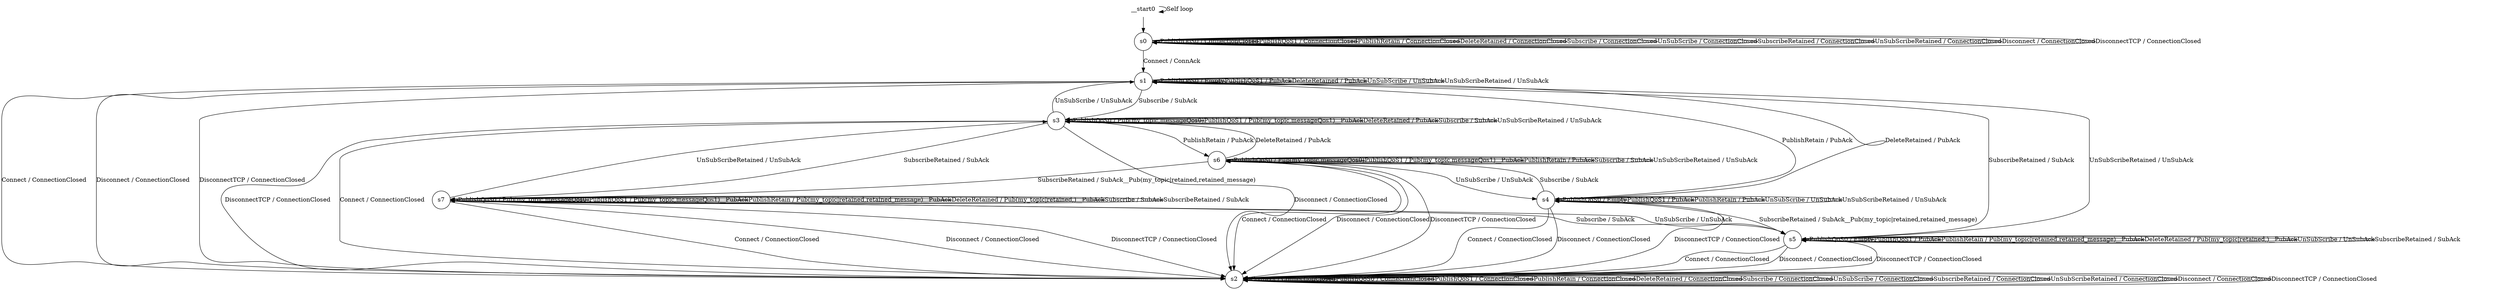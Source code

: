 digraph g {
	graph [name=g];
	__start0	[shape=none];
	__start0 -> __start0	[key=0,
		label="Self loop"];
	s0	[label=s0,
		shape=circle];
	__start0 -> s0	[key=0];
	s0 -> s0	[key=0,
		label="PublishQoS0 / ConnectionClosed"];
	s0 -> s0	[key=1,
		label="PublishQoS1 / ConnectionClosed"];
	s0 -> s0	[key=2,
		label="PublishRetain / ConnectionClosed"];
	s0 -> s0	[key=3,
		label="DeleteRetained / ConnectionClosed"];
	s0 -> s0	[key=4,
		label="Subscribe / ConnectionClosed"];
	s0 -> s0	[key=5,
		label="UnSubScribe / ConnectionClosed"];
	s0 -> s0	[key=6,
		label="SubscribeRetained / ConnectionClosed"];
	s0 -> s0	[key=7,
		label="UnSubScribeRetained / ConnectionClosed"];
	s0 -> s0	[key=8,
		label="Disconnect / ConnectionClosed"];
	s0 -> s0	[key=9,
		label="DisconnectTCP / ConnectionClosed"];
	s1	[label=s1,
		shape=circle];
	s0 -> s1	[key=0,
		label="Connect / ConnAck"];
	s1 -> s1	[key=0,
		label="PublishQoS0 / Empty"];
	s1 -> s1	[key=1,
		label="PublishQoS1 / PubAck"];
	s1 -> s1	[key=2,
		label="DeleteRetained / PubAck"];
	s1 -> s1	[key=3,
		label="UnSubScribe / UnSubAck"];
	s1 -> s1	[key=4,
		label="UnSubScribeRetained / UnSubAck"];
	s2	[label=s2,
		shape=circle];
	s1 -> s2	[key=0,
		label="Connect / ConnectionClosed"];
	s1 -> s2	[key=1,
		label="Disconnect / ConnectionClosed"];
	s1 -> s2	[key=2,
		label="DisconnectTCP / ConnectionClosed"];
	s3	[label=s3,
		shape=circle];
	s1 -> s3	[key=0,
		label="Subscribe / SubAck"];
	s4	[label=s4,
		shape=circle];
	s1 -> s4	[key=0,
		label="PublishRetain / PubAck"];
	s5	[label=s5,
		shape=circle];
	s1 -> s5	[key=0,
		label="SubscribeRetained / SubAck"];
	s2 -> s2	[key=0,
		label="Connect / ConnectionClosed"];
	s2 -> s2	[key=1,
		label="PublishQoS0 / ConnectionClosed"];
	s2 -> s2	[key=2,
		label="PublishQoS1 / ConnectionClosed"];
	s2 -> s2	[key=3,
		label="PublishRetain / ConnectionClosed"];
	s2 -> s2	[key=4,
		label="DeleteRetained / ConnectionClosed"];
	s2 -> s2	[key=5,
		label="Subscribe / ConnectionClosed"];
	s2 -> s2	[key=6,
		label="UnSubScribe / ConnectionClosed"];
	s2 -> s2	[key=7,
		label="SubscribeRetained / ConnectionClosed"];
	s2 -> s2	[key=8,
		label="UnSubScribeRetained / ConnectionClosed"];
	s2 -> s2	[key=9,
		label="Disconnect / ConnectionClosed"];
	s2 -> s2	[key=10,
		label="DisconnectTCP / ConnectionClosed"];
	s3 -> s1	[key=0,
		label="UnSubScribe / UnSubAck"];
	s3 -> s2	[key=0,
		label="Connect / ConnectionClosed"];
	s3 -> s2	[key=1,
		label="Disconnect / ConnectionClosed"];
	s3 -> s2	[key=2,
		label="DisconnectTCP / ConnectionClosed"];
	s3 -> s3	[key=0,
		label="PublishQoS0 / Pub(my_topic,messageQos0)"];
	s3 -> s3	[key=1,
		label="PublishQoS1 / Pub(my_topic,messageQos1)__PubAck"];
	s3 -> s3	[key=2,
		label="DeleteRetained / PubAck"];
	s3 -> s3	[key=3,
		label="Subscribe / SubAck"];
	s3 -> s3	[key=4,
		label="UnSubScribeRetained / UnSubAck"];
	s6	[label=s6,
		shape=circle];
	s3 -> s6	[key=0,
		label="PublishRetain / PubAck"];
	s7	[label=s7,
		shape=circle];
	s3 -> s7	[key=0,
		label="SubscribeRetained / SubAck"];
	s4 -> s1	[key=0,
		label="DeleteRetained / PubAck"];
	s4 -> s2	[key=0,
		label="Connect / ConnectionClosed"];
	s4 -> s2	[key=1,
		label="Disconnect / ConnectionClosed"];
	s4 -> s2	[key=2,
		label="DisconnectTCP / ConnectionClosed"];
	s4 -> s4	[key=0,
		label="PublishQoS0 / Empty"];
	s4 -> s4	[key=1,
		label="PublishQoS1 / PubAck"];
	s4 -> s4	[key=2,
		label="PublishRetain / PubAck"];
	s4 -> s4	[key=3,
		label="UnSubScribe / UnSubAck"];
	s4 -> s4	[key=4,
		label="UnSubScribeRetained / UnSubAck"];
	s4 -> s5	[key=0,
		label="SubscribeRetained / SubAck__Pub(my_topic|retained,retained_message)"];
	s4 -> s6	[key=0,
		label="Subscribe / SubAck"];
	s5 -> s1	[key=0,
		label="UnSubScribeRetained / UnSubAck"];
	s5 -> s2	[key=0,
		label="Connect / ConnectionClosed"];
	s5 -> s2	[key=1,
		label="Disconnect / ConnectionClosed"];
	s5 -> s2	[key=2,
		label="DisconnectTCP / ConnectionClosed"];
	s5 -> s5	[key=0,
		label="PublishQoS0 / Empty"];
	s5 -> s5	[key=1,
		label="PublishQoS1 / PubAck"];
	s5 -> s5	[key=2,
		label="PublishRetain / Pub(my_topic|retained,retained_message)__PubAck"];
	s5 -> s5	[key=3,
		label="DeleteRetained / Pub(my_topic|retained,)__PubAck"];
	s5 -> s5	[key=4,
		label="UnSubScribe / UnSubAck"];
	s5 -> s5	[key=5,
		label="SubscribeRetained / SubAck"];
	s5 -> s7	[key=0,
		label="Subscribe / SubAck"];
	s6 -> s2	[key=0,
		label="Connect / ConnectionClosed"];
	s6 -> s2	[key=1,
		label="Disconnect / ConnectionClosed"];
	s6 -> s2	[key=2,
		label="DisconnectTCP / ConnectionClosed"];
	s6 -> s3	[key=0,
		label="DeleteRetained / PubAck"];
	s6 -> s4	[key=0,
		label="UnSubScribe / UnSubAck"];
	s6 -> s6	[key=0,
		label="PublishQoS0 / Pub(my_topic,messageQos0)"];
	s6 -> s6	[key=1,
		label="PublishQoS1 / Pub(my_topic,messageQos1)__PubAck"];
	s6 -> s6	[key=2,
		label="PublishRetain / PubAck"];
	s6 -> s6	[key=3,
		label="Subscribe / SubAck"];
	s6 -> s6	[key=4,
		label="UnSubScribeRetained / UnSubAck"];
	s6 -> s7	[key=0,
		label="SubscribeRetained / SubAck__Pub(my_topic|retained,retained_message)"];
	s7 -> s2	[key=0,
		label="Connect / ConnectionClosed"];
	s7 -> s2	[key=1,
		label="Disconnect / ConnectionClosed"];
	s7 -> s2	[key=2,
		label="DisconnectTCP / ConnectionClosed"];
	s7 -> s3	[key=0,
		label="UnSubScribeRetained / UnSubAck"];
	s7 -> s5	[key=0,
		label="UnSubScribe / UnSubAck"];
	s7 -> s7	[key=0,
		label="PublishQoS0 / Pub(my_topic,messageQos0)"];
	s7 -> s7	[key=1,
		label="PublishQoS1 / Pub(my_topic,messageQos1)__PubAck"];
	s7 -> s7	[key=2,
		label="PublishRetain / Pub(my_topic|retained,retained_message)__PubAck"];
	s7 -> s7	[key=3,
		label="DeleteRetained / Pub(my_topic|retained,)__PubAck"];
	s7 -> s7	[key=4,
		label="Subscribe / SubAck"];
	s7 -> s7	[key=5,
		label="SubscribeRetained / SubAck"];
}
